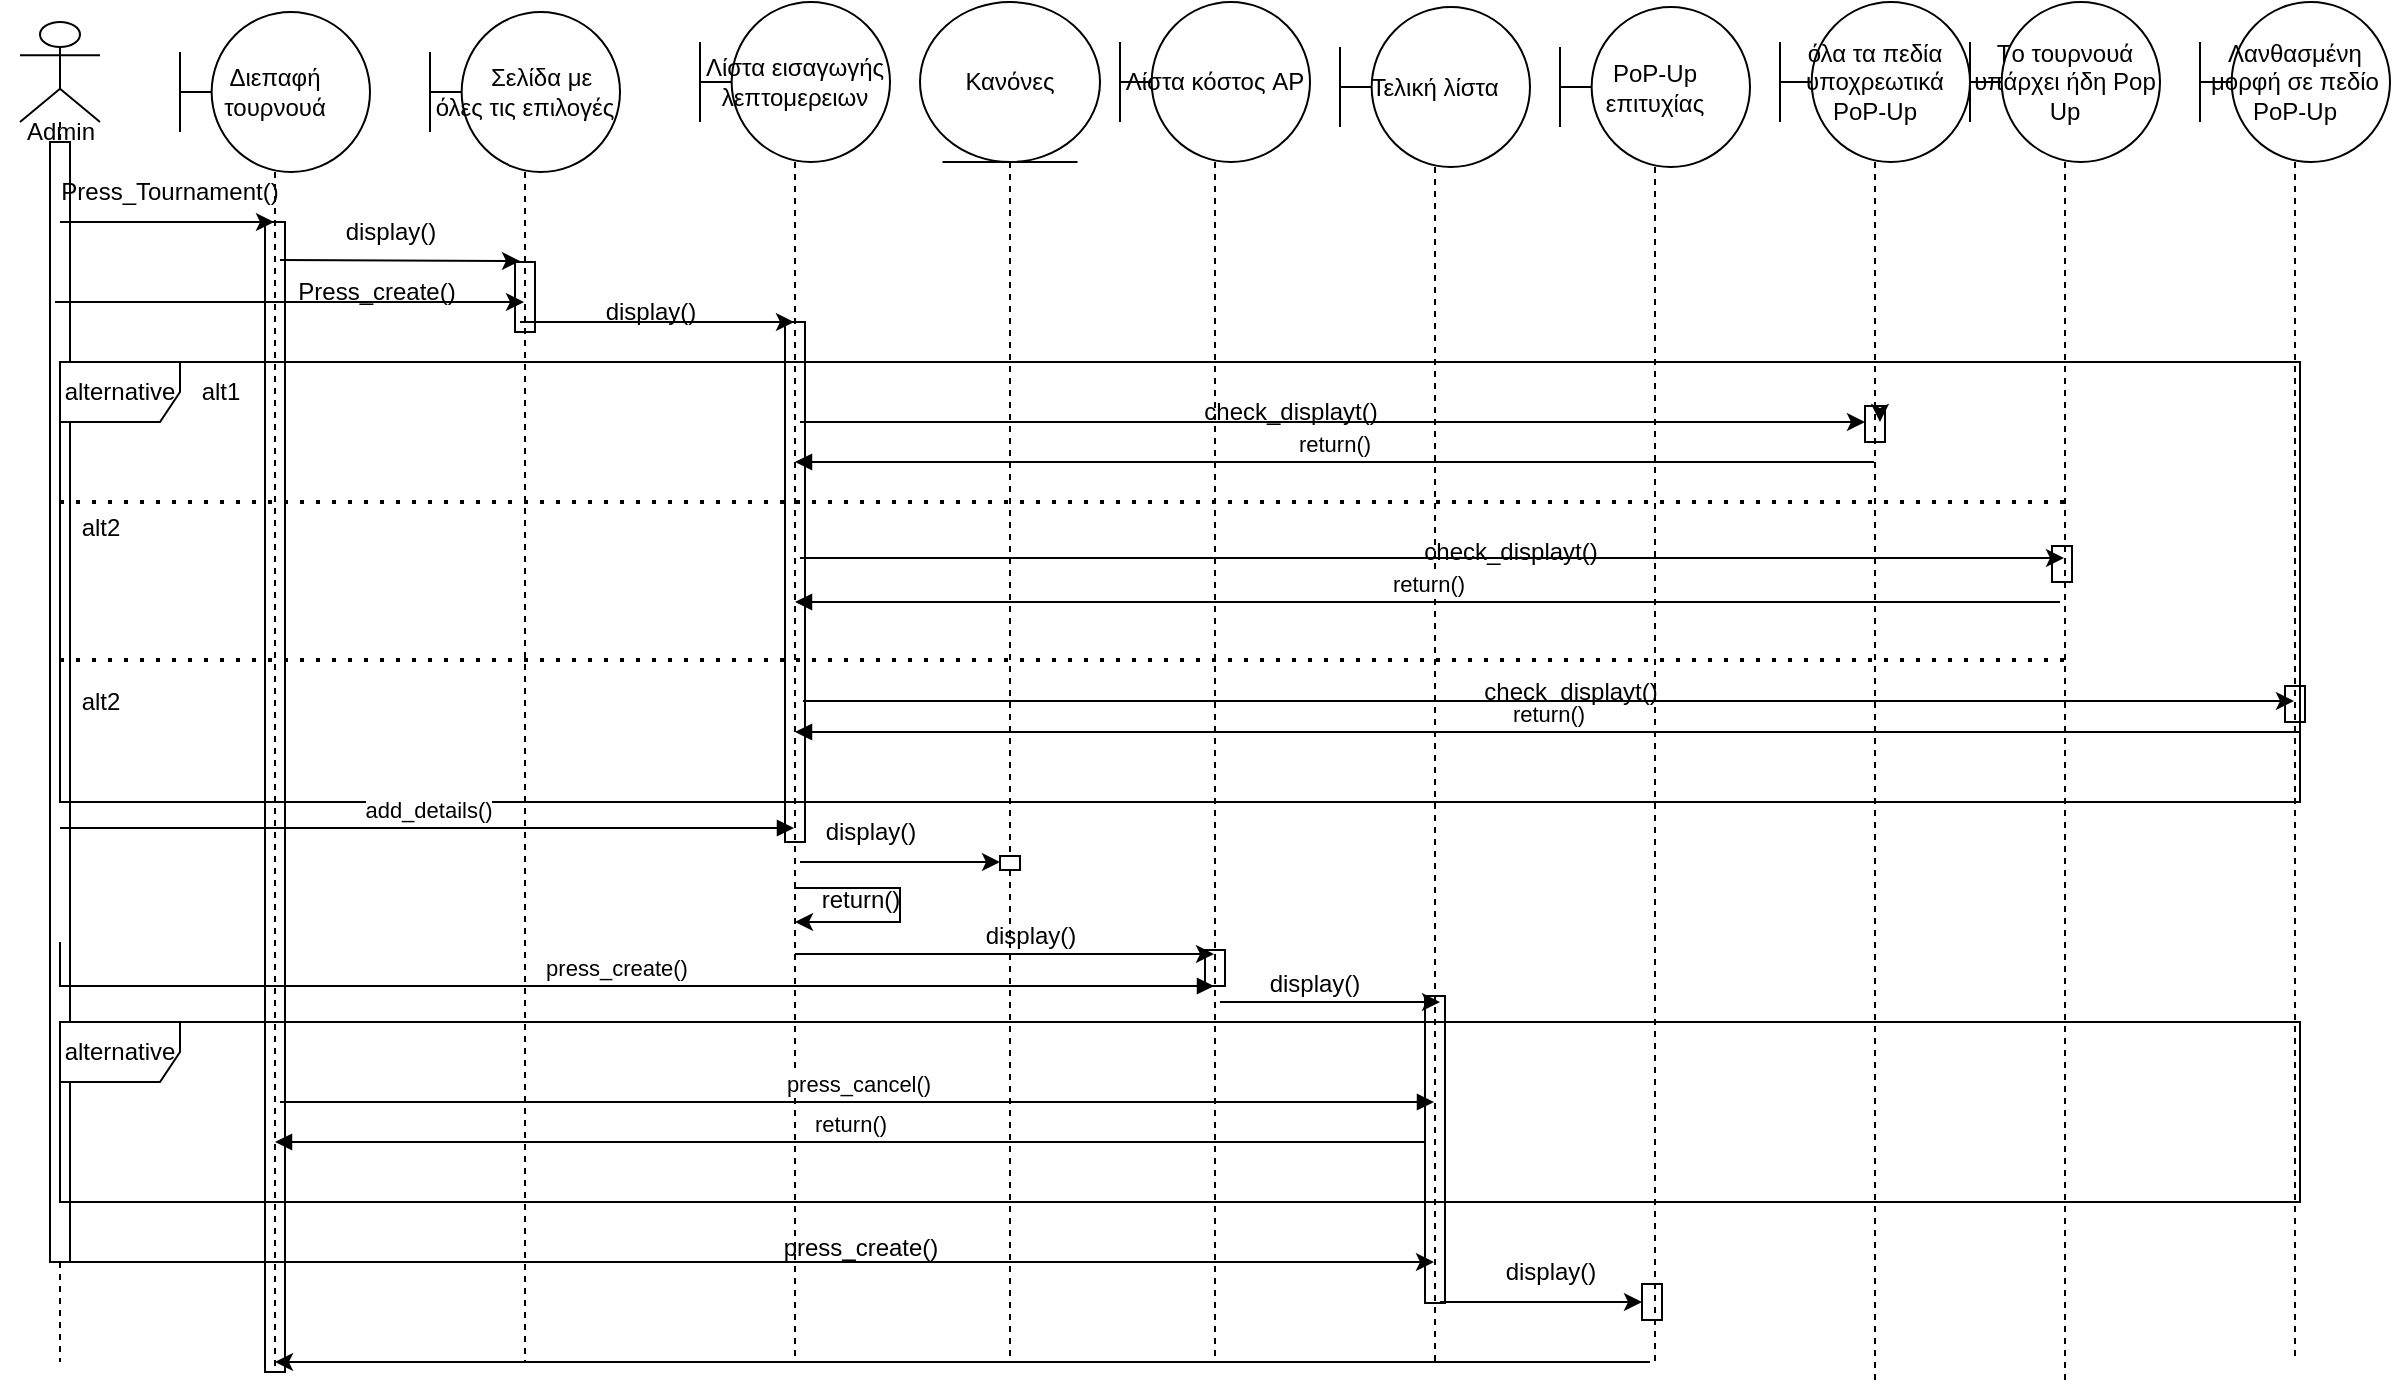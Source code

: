 <mxfile version="21.2.9" type="device">
  <diagram name="Page-1" id="2YBvvXClWsGukQMizWep">
    <mxGraphModel dx="2255" dy="739" grid="0" gridSize="10" guides="1" tooltips="1" connect="1" arrows="1" fold="1" page="1" pageScale="1" pageWidth="850" pageHeight="1100" math="0" shadow="0">
      <root>
        <mxCell id="0" />
        <mxCell id="1" parent="0" />
        <mxCell id="u2e4Fh3PCJbd1myzlny6-13" value="&amp;nbsp;&amp;nbsp;&amp;nbsp;&amp;nbsp; Σελίδα με όλες τις επιλογές" style="shape=umlLifeline;perimeter=lifelinePerimeter;whiteSpace=wrap;html=1;container=1;dropTarget=0;collapsible=0;recursiveResize=0;outlineConnect=0;portConstraint=eastwest;newEdgeStyle={&quot;edgeStyle&quot;:&quot;elbowEdgeStyle&quot;,&quot;elbow&quot;:&quot;vertical&quot;,&quot;curved&quot;:0,&quot;rounded&quot;:0};participant=umlBoundary;size=80;" parent="1" vertex="1">
          <mxGeometry x="-325" y="225" width="95" height="675" as="geometry" />
        </mxCell>
        <mxCell id="0ohFFgSHv34_NlzhD2Fq-66" value="" style="html=1;points=[];perimeter=orthogonalPerimeter;outlineConnect=0;targetShapes=umlLifeline;portConstraint=eastwest;newEdgeStyle={&quot;edgeStyle&quot;:&quot;elbowEdgeStyle&quot;,&quot;elbow&quot;:&quot;vertical&quot;,&quot;curved&quot;:0,&quot;rounded&quot;:0};fillColor=none;" vertex="1" parent="u2e4Fh3PCJbd1myzlny6-13">
          <mxGeometry x="42.5" y="125" width="10" height="35" as="geometry" />
        </mxCell>
        <mxCell id="u2e4Fh3PCJbd1myzlny6-16" value="Λίστα εισαγωγής λεπτομερειων" style="shape=umlLifeline;perimeter=lifelinePerimeter;whiteSpace=wrap;html=1;container=1;dropTarget=0;collapsible=0;recursiveResize=0;outlineConnect=0;portConstraint=eastwest;newEdgeStyle={&quot;edgeStyle&quot;:&quot;elbowEdgeStyle&quot;,&quot;elbow&quot;:&quot;vertical&quot;,&quot;curved&quot;:0,&quot;rounded&quot;:0};participant=umlBoundary;size=80;" parent="1" vertex="1">
          <mxGeometry x="-190" y="220" width="95" height="680" as="geometry" />
        </mxCell>
        <mxCell id="u2e4Fh3PCJbd1myzlny6-18" value="Λίστα κόστος AP" style="shape=umlLifeline;perimeter=lifelinePerimeter;whiteSpace=wrap;html=1;container=1;dropTarget=0;collapsible=0;recursiveResize=0;outlineConnect=0;portConstraint=eastwest;newEdgeStyle={&quot;edgeStyle&quot;:&quot;elbowEdgeStyle&quot;,&quot;elbow&quot;:&quot;vertical&quot;,&quot;curved&quot;:0,&quot;rounded&quot;:0};participant=umlBoundary;size=80;" parent="1" vertex="1">
          <mxGeometry x="20" y="220" width="95" height="680" as="geometry" />
        </mxCell>
        <mxCell id="0ohFFgSHv34_NlzhD2Fq-69" value="" style="html=1;points=[];perimeter=orthogonalPerimeter;outlineConnect=0;targetShapes=umlLifeline;portConstraint=eastwest;newEdgeStyle={&quot;edgeStyle&quot;:&quot;elbowEdgeStyle&quot;,&quot;elbow&quot;:&quot;vertical&quot;,&quot;curved&quot;:0,&quot;rounded&quot;:0};fillColor=none;" vertex="1" parent="u2e4Fh3PCJbd1myzlny6-18">
          <mxGeometry x="42.5" y="474" width="10" height="18" as="geometry" />
        </mxCell>
        <mxCell id="u2e4Fh3PCJbd1myzlny6-19" value="Τελική λίστα" style="shape=umlLifeline;perimeter=lifelinePerimeter;whiteSpace=wrap;html=1;container=1;dropTarget=0;collapsible=0;recursiveResize=0;outlineConnect=0;portConstraint=eastwest;newEdgeStyle={&quot;edgeStyle&quot;:&quot;elbowEdgeStyle&quot;,&quot;elbow&quot;:&quot;vertical&quot;,&quot;curved&quot;:0,&quot;rounded&quot;:0};participant=umlBoundary;size=80;" parent="1" vertex="1">
          <mxGeometry x="130" y="222.5" width="95" height="677.5" as="geometry" />
        </mxCell>
        <mxCell id="0ohFFgSHv34_NlzhD2Fq-80" value="" style="html=1;points=[];perimeter=orthogonalPerimeter;outlineConnect=0;targetShapes=umlLifeline;portConstraint=eastwest;newEdgeStyle={&quot;edgeStyle&quot;:&quot;elbowEdgeStyle&quot;,&quot;elbow&quot;:&quot;vertical&quot;,&quot;curved&quot;:0,&quot;rounded&quot;:0};fillColor=none;" vertex="1" parent="u2e4Fh3PCJbd1myzlny6-19">
          <mxGeometry x="42.5" y="494.5" width="10" height="153.5" as="geometry" />
        </mxCell>
        <mxCell id="u2e4Fh3PCJbd1myzlny6-20" value="PoP-Up επιτυχίας" style="shape=umlLifeline;perimeter=lifelinePerimeter;whiteSpace=wrap;html=1;container=1;dropTarget=0;collapsible=0;recursiveResize=0;outlineConnect=0;portConstraint=eastwest;newEdgeStyle={&quot;edgeStyle&quot;:&quot;elbowEdgeStyle&quot;,&quot;elbow&quot;:&quot;vertical&quot;,&quot;curved&quot;:0,&quot;rounded&quot;:0};participant=umlBoundary;size=80;" parent="1" vertex="1">
          <mxGeometry x="240" y="222.5" width="95" height="677.5" as="geometry" />
        </mxCell>
        <mxCell id="u2e4Fh3PCJbd1myzlny6-21" value="Κανόνες" style="shape=umlLifeline;perimeter=lifelinePerimeter;whiteSpace=wrap;html=1;container=1;dropTarget=0;collapsible=0;recursiveResize=0;outlineConnect=0;portConstraint=eastwest;newEdgeStyle={&quot;edgeStyle&quot;:&quot;elbowEdgeStyle&quot;,&quot;elbow&quot;:&quot;vertical&quot;,&quot;curved&quot;:0,&quot;rounded&quot;:0};participant=umlEntity;size=80;" parent="1" vertex="1">
          <mxGeometry x="-80" y="220" width="90" height="680" as="geometry" />
        </mxCell>
        <mxCell id="0ohFFgSHv34_NlzhD2Fq-77" value="" style="html=1;points=[];perimeter=orthogonalPerimeter;outlineConnect=0;targetShapes=umlLifeline;portConstraint=eastwest;newEdgeStyle={&quot;edgeStyle&quot;:&quot;elbowEdgeStyle&quot;,&quot;elbow&quot;:&quot;vertical&quot;,&quot;curved&quot;:0,&quot;rounded&quot;:0};" vertex="1" parent="u2e4Fh3PCJbd1myzlny6-21">
          <mxGeometry x="40" y="427" width="10" height="7" as="geometry" />
        </mxCell>
        <mxCell id="u2e4Fh3PCJbd1myzlny6-22" value="&lt;div&gt;όλα τα πεδία υποχρεωτικά&lt;/div&gt;&lt;div&gt;PoP-Up&lt;/div&gt;" style="shape=umlLifeline;perimeter=lifelinePerimeter;whiteSpace=wrap;html=1;container=1;dropTarget=0;collapsible=0;recursiveResize=0;outlineConnect=0;portConstraint=eastwest;newEdgeStyle={&quot;edgeStyle&quot;:&quot;elbowEdgeStyle&quot;,&quot;elbow&quot;:&quot;vertical&quot;,&quot;curved&quot;:0,&quot;rounded&quot;:0};participant=umlBoundary;size=80;" parent="1" vertex="1">
          <mxGeometry x="350" y="220" width="95" height="690" as="geometry" />
        </mxCell>
        <mxCell id="u2e4Fh3PCJbd1myzlny6-23" value="Λανθασμένη μορφή σε πεδίο PoP-Up" style="shape=umlLifeline;perimeter=lifelinePerimeter;whiteSpace=wrap;html=1;container=1;dropTarget=0;collapsible=0;recursiveResize=0;outlineConnect=0;portConstraint=eastwest;newEdgeStyle={&quot;edgeStyle&quot;:&quot;elbowEdgeStyle&quot;,&quot;elbow&quot;:&quot;vertical&quot;,&quot;curved&quot;:0,&quot;rounded&quot;:0};participant=umlBoundary;size=80;" parent="1" vertex="1">
          <mxGeometry x="560" y="220" width="95" height="680" as="geometry" />
        </mxCell>
        <mxCell id="0ohFFgSHv34_NlzhD2Fq-86" value="" style="html=1;points=[];perimeter=orthogonalPerimeter;outlineConnect=0;targetShapes=umlLifeline;portConstraint=eastwest;newEdgeStyle={&quot;edgeStyle&quot;:&quot;elbowEdgeStyle&quot;,&quot;elbow&quot;:&quot;vertical&quot;,&quot;curved&quot;:0,&quot;rounded&quot;:0};fillColor=none;" vertex="1" parent="u2e4Fh3PCJbd1myzlny6-23">
          <mxGeometry x="42.5" y="342" width="10" height="18" as="geometry" />
        </mxCell>
        <mxCell id="u2e4Fh3PCJbd1myzlny6-25" value="" style="shape=umlLifeline;perimeter=lifelinePerimeter;whiteSpace=wrap;html=1;container=1;dropTarget=0;collapsible=0;recursiveResize=0;outlineConnect=0;portConstraint=eastwest;newEdgeStyle={&quot;edgeStyle&quot;:&quot;elbowEdgeStyle&quot;,&quot;elbow&quot;:&quot;vertical&quot;,&quot;curved&quot;:0,&quot;rounded&quot;:0};participant=umlActor;size=50;" parent="1" vertex="1">
          <mxGeometry x="-530" y="230" width="40" height="670" as="geometry" />
        </mxCell>
        <mxCell id="0ohFFgSHv34_NlzhD2Fq-62" value="" style="html=1;points=[];perimeter=orthogonalPerimeter;outlineConnect=0;targetShapes=umlLifeline;portConstraint=eastwest;newEdgeStyle={&quot;edgeStyle&quot;:&quot;elbowEdgeStyle&quot;,&quot;elbow&quot;:&quot;vertical&quot;,&quot;curved&quot;:0,&quot;rounded&quot;:0};" vertex="1" parent="u2e4Fh3PCJbd1myzlny6-25">
          <mxGeometry x="15" y="60" width="10" height="560" as="geometry" />
        </mxCell>
        <mxCell id="u2e4Fh3PCJbd1myzlny6-26" value="Admin" style="text;html=1;align=center;verticalAlign=middle;resizable=0;points=[];autosize=1;strokeColor=none;fillColor=none;" parent="1" vertex="1">
          <mxGeometry x="-540" y="270" width="60" height="30" as="geometry" />
        </mxCell>
        <mxCell id="u2e4Fh3PCJbd1myzlny6-27" value="" style="endArrow=classic;html=1;rounded=0;" parent="1" target="0ohFFgSHv34_NlzhD2Fq-2" edge="1">
          <mxGeometry width="50" height="50" relative="1" as="geometry">
            <mxPoint x="-510" y="330" as="sourcePoint" />
            <mxPoint x="-370" y="330" as="targetPoint" />
          </mxGeometry>
        </mxCell>
        <mxCell id="u2e4Fh3PCJbd1myzlny6-32" value="Press_Tournament()" style="text;html=1;strokeColor=none;fillColor=none;align=center;verticalAlign=middle;whiteSpace=wrap;rounded=0;" parent="1" vertex="1">
          <mxGeometry x="-485" y="300" width="60" height="30" as="geometry" />
        </mxCell>
        <mxCell id="u2e4Fh3PCJbd1myzlny6-33" value="" style="endArrow=classic;html=1;rounded=0;" parent="1" edge="1">
          <mxGeometry width="50" height="50" relative="1" as="geometry">
            <mxPoint x="-400" y="349" as="sourcePoint" />
            <mxPoint x="-280" y="349.5" as="targetPoint" />
          </mxGeometry>
        </mxCell>
        <mxCell id="u2e4Fh3PCJbd1myzlny6-34" value="display()" style="text;html=1;align=center;verticalAlign=middle;resizable=0;points=[];autosize=1;strokeColor=none;fillColor=none;" parent="1" vertex="1">
          <mxGeometry x="-380" y="320" width="70" height="30" as="geometry" />
        </mxCell>
        <mxCell id="0ohFFgSHv34_NlzhD2Fq-1" value="" style="endArrow=classic;html=1;rounded=0;" edge="1" parent="1" target="u2e4Fh3PCJbd1myzlny6-16">
          <mxGeometry width="50" height="50" relative="1" as="geometry">
            <mxPoint x="-280" y="380" as="sourcePoint" />
            <mxPoint x="-160" y="380.5" as="targetPoint" />
          </mxGeometry>
        </mxCell>
        <mxCell id="0ohFFgSHv34_NlzhD2Fq-2" value="Διεπαφή τουρνουά" style="shape=umlLifeline;perimeter=lifelinePerimeter;whiteSpace=wrap;html=1;container=1;dropTarget=0;collapsible=0;recursiveResize=0;outlineConnect=0;portConstraint=eastwest;newEdgeStyle={&quot;edgeStyle&quot;:&quot;elbowEdgeStyle&quot;,&quot;elbow&quot;:&quot;vertical&quot;,&quot;curved&quot;:0,&quot;rounded&quot;:0};participant=umlBoundary;size=80;" vertex="1" parent="1">
          <mxGeometry x="-450" y="225" width="95" height="680" as="geometry" />
        </mxCell>
        <mxCell id="0ohFFgSHv34_NlzhD2Fq-64" value="" style="html=1;points=[];perimeter=orthogonalPerimeter;outlineConnect=0;targetShapes=umlLifeline;portConstraint=eastwest;newEdgeStyle={&quot;edgeStyle&quot;:&quot;elbowEdgeStyle&quot;,&quot;elbow&quot;:&quot;vertical&quot;,&quot;curved&quot;:0,&quot;rounded&quot;:0};fillColor=none;strokeColor=default;" vertex="1" parent="0ohFFgSHv34_NlzhD2Fq-2">
          <mxGeometry x="42.5" y="105" width="10" height="575" as="geometry" />
        </mxCell>
        <mxCell id="0ohFFgSHv34_NlzhD2Fq-3" value="display()" style="text;html=1;align=center;verticalAlign=middle;resizable=0;points=[];autosize=1;strokeColor=none;fillColor=none;" vertex="1" parent="1">
          <mxGeometry x="-250" y="360" width="70" height="30" as="geometry" />
        </mxCell>
        <mxCell id="0ohFFgSHv34_NlzhD2Fq-17" value="alternative" style="shape=umlFrame;whiteSpace=wrap;html=1;pointerEvents=0;" vertex="1" parent="1">
          <mxGeometry x="-510" y="400" width="1120" height="220" as="geometry" />
        </mxCell>
        <mxCell id="0ohFFgSHv34_NlzhD2Fq-19" value="" style="endArrow=classic;html=1;rounded=0;" edge="1" parent="1" source="0ohFFgSHv34_NlzhD2Fq-83">
          <mxGeometry width="50" height="50" relative="1" as="geometry">
            <mxPoint x="-140" y="430" as="sourcePoint" />
            <mxPoint x="400" y="430" as="targetPoint" />
            <Array as="points" />
          </mxGeometry>
        </mxCell>
        <mxCell id="0ohFFgSHv34_NlzhD2Fq-20" value="check_displayt()" style="text;html=1;align=center;verticalAlign=middle;resizable=0;points=[];autosize=1;strokeColor=none;fillColor=none;" vertex="1" parent="1">
          <mxGeometry x="50" y="410" width="110" height="30" as="geometry" />
        </mxCell>
        <mxCell id="0ohFFgSHv34_NlzhD2Fq-24" value="return()" style="html=1;verticalAlign=bottom;endArrow=block;edgeStyle=elbowEdgeStyle;elbow=vertical;curved=0;rounded=0;" edge="1" parent="1" source="u2e4Fh3PCJbd1myzlny6-22" target="u2e4Fh3PCJbd1myzlny6-16">
          <mxGeometry width="80" relative="1" as="geometry">
            <mxPoint x="530" y="460" as="sourcePoint" />
            <mxPoint x="460" y="460" as="targetPoint" />
            <Array as="points">
              <mxPoint x="160" y="450" />
            </Array>
          </mxGeometry>
        </mxCell>
        <mxCell id="0ohFFgSHv34_NlzhD2Fq-26" value="add_details()" style="html=1;verticalAlign=bottom;endArrow=block;edgeStyle=elbowEdgeStyle;elbow=vertical;curved=0;rounded=0;" edge="1" parent="1" source="u2e4Fh3PCJbd1myzlny6-25" target="u2e4Fh3PCJbd1myzlny6-16">
          <mxGeometry width="80" relative="1" as="geometry">
            <mxPoint x="-700" y="540" as="sourcePoint" />
            <mxPoint x="-620" y="540" as="targetPoint" />
            <Array as="points">
              <mxPoint x="-247" y="633" />
              <mxPoint x="-305" y="685" />
              <mxPoint x="-220" y="640" />
              <mxPoint x="-300" y="680" />
            </Array>
          </mxGeometry>
        </mxCell>
        <mxCell id="0ohFFgSHv34_NlzhD2Fq-28" value="alt1" style="text;html=1;align=center;verticalAlign=middle;resizable=0;points=[];autosize=1;strokeColor=none;fillColor=none;" vertex="1" parent="1">
          <mxGeometry x="-450" y="400" width="40" height="30" as="geometry" />
        </mxCell>
        <mxCell id="0ohFFgSHv34_NlzhD2Fq-29" value="alt2" style="text;html=1;align=center;verticalAlign=middle;resizable=0;points=[];autosize=1;strokeColor=none;fillColor=none;" vertex="1" parent="1">
          <mxGeometry x="-510" y="468" width="40" height="30" as="geometry" />
        </mxCell>
        <mxCell id="0ohFFgSHv34_NlzhD2Fq-30" value="" style="endArrow=classic;html=1;rounded=0;" edge="1" parent="1" target="0ohFFgSHv34_NlzhD2Fq-31">
          <mxGeometry width="50" height="50" relative="1" as="geometry">
            <mxPoint x="-140" y="498" as="sourcePoint" />
            <mxPoint x="400" y="498" as="targetPoint" />
            <Array as="points">
              <mxPoint x="50" y="498" />
              <mxPoint x="60" y="498" />
            </Array>
          </mxGeometry>
        </mxCell>
        <mxCell id="0ohFFgSHv34_NlzhD2Fq-31" value="&lt;div&gt;Tο τουρνουά υπάρχει ήδη Pop Up&lt;/div&gt;" style="shape=umlLifeline;perimeter=lifelinePerimeter;whiteSpace=wrap;html=1;container=1;dropTarget=0;collapsible=0;recursiveResize=0;outlineConnect=0;portConstraint=eastwest;newEdgeStyle={&quot;edgeStyle&quot;:&quot;elbowEdgeStyle&quot;,&quot;elbow&quot;:&quot;vertical&quot;,&quot;curved&quot;:0,&quot;rounded&quot;:0};participant=umlBoundary;size=80;" vertex="1" parent="1">
          <mxGeometry x="445" y="220" width="95" height="690" as="geometry" />
        </mxCell>
        <mxCell id="0ohFFgSHv34_NlzhD2Fq-85" value="" style="html=1;points=[];perimeter=orthogonalPerimeter;outlineConnect=0;targetShapes=umlLifeline;portConstraint=eastwest;newEdgeStyle={&quot;edgeStyle&quot;:&quot;elbowEdgeStyle&quot;,&quot;elbow&quot;:&quot;vertical&quot;,&quot;curved&quot;:0,&quot;rounded&quot;:0};fillColor=none;" vertex="1" parent="0ohFFgSHv34_NlzhD2Fq-31">
          <mxGeometry x="41" y="272" width="10" height="18" as="geometry" />
        </mxCell>
        <mxCell id="0ohFFgSHv34_NlzhD2Fq-32" value="check_displayt()" style="text;html=1;align=center;verticalAlign=middle;resizable=0;points=[];autosize=1;strokeColor=none;fillColor=none;" vertex="1" parent="1">
          <mxGeometry x="160" y="480" width="110" height="30" as="geometry" />
        </mxCell>
        <mxCell id="0ohFFgSHv34_NlzhD2Fq-33" value="return()" style="html=1;verticalAlign=bottom;endArrow=block;edgeStyle=elbowEdgeStyle;elbow=vertical;curved=0;rounded=0;" edge="1" parent="1" target="u2e4Fh3PCJbd1myzlny6-16">
          <mxGeometry width="80" relative="1" as="geometry">
            <mxPoint x="490" y="520" as="sourcePoint" />
            <mxPoint x="-50" y="520" as="targetPoint" />
            <Array as="points">
              <mxPoint x="253" y="520" />
            </Array>
          </mxGeometry>
        </mxCell>
        <mxCell id="0ohFFgSHv34_NlzhD2Fq-34" value="" style="endArrow=none;dashed=1;html=1;dashPattern=1 3;strokeWidth=2;rounded=0;" edge="1" parent="1" target="0ohFFgSHv34_NlzhD2Fq-31">
          <mxGeometry width="50" height="50" relative="1" as="geometry">
            <mxPoint x="-510" y="470" as="sourcePoint" />
            <mxPoint x="80" y="540" as="targetPoint" />
            <Array as="points">
              <mxPoint x="-10" y="470" />
            </Array>
          </mxGeometry>
        </mxCell>
        <mxCell id="0ohFFgSHv34_NlzhD2Fq-35" value="" style="endArrow=none;dashed=1;html=1;dashPattern=1 3;strokeWidth=2;rounded=0;" edge="1" parent="1">
          <mxGeometry width="50" height="50" relative="1" as="geometry">
            <mxPoint x="-510" y="549" as="sourcePoint" />
            <mxPoint x="492" y="549" as="targetPoint" />
            <Array as="points">
              <mxPoint x="-10" y="549" />
            </Array>
          </mxGeometry>
        </mxCell>
        <mxCell id="0ohFFgSHv34_NlzhD2Fq-36" value="alt2" style="text;html=1;align=center;verticalAlign=middle;resizable=0;points=[];autosize=1;strokeColor=none;fillColor=none;" vertex="1" parent="1">
          <mxGeometry x="-510" y="555" width="40" height="30" as="geometry" />
        </mxCell>
        <mxCell id="0ohFFgSHv34_NlzhD2Fq-37" value="" style="endArrow=classic;html=1;rounded=0;" edge="1" parent="1" target="u2e4Fh3PCJbd1myzlny6-23">
          <mxGeometry width="50" height="50" relative="1" as="geometry">
            <mxPoint x="-138.5" y="569.5" as="sourcePoint" />
            <mxPoint x="493.5" y="569.5" as="targetPoint" />
            <Array as="points">
              <mxPoint x="51.5" y="569.5" />
              <mxPoint x="61.5" y="569.5" />
            </Array>
          </mxGeometry>
        </mxCell>
        <mxCell id="0ohFFgSHv34_NlzhD2Fq-38" value="check_displayt()" style="text;html=1;align=center;verticalAlign=middle;resizable=0;points=[];autosize=1;strokeColor=none;fillColor=none;" vertex="1" parent="1">
          <mxGeometry x="190" y="550" width="110" height="30" as="geometry" />
        </mxCell>
        <mxCell id="0ohFFgSHv34_NlzhD2Fq-39" value="return()" style="html=1;verticalAlign=bottom;endArrow=block;edgeStyle=elbowEdgeStyle;elbow=vertical;curved=0;rounded=0;" edge="1" parent="1" target="u2e4Fh3PCJbd1myzlny6-16">
          <mxGeometry width="80" relative="1" as="geometry">
            <mxPoint x="610" y="585" as="sourcePoint" />
            <mxPoint x="-23" y="585" as="targetPoint" />
            <Array as="points">
              <mxPoint x="373" y="585" />
            </Array>
          </mxGeometry>
        </mxCell>
        <mxCell id="0ohFFgSHv34_NlzhD2Fq-40" value="" style="endArrow=classic;html=1;rounded=0;" edge="1" parent="1" source="u2e4Fh3PCJbd1myzlny6-16" target="u2e4Fh3PCJbd1myzlny6-18">
          <mxGeometry width="50" height="50" relative="1" as="geometry">
            <mxPoint x="-140" y="660" as="sourcePoint" />
            <mxPoint x="-30" y="660" as="targetPoint" />
            <Array as="points">
              <mxPoint x="-72" y="696" />
              <mxPoint x="27" y="696" />
            </Array>
          </mxGeometry>
        </mxCell>
        <mxCell id="0ohFFgSHv34_NlzhD2Fq-41" value="display()" style="text;html=1;align=center;verticalAlign=middle;resizable=0;points=[];autosize=1;strokeColor=none;fillColor=none;" vertex="1" parent="1">
          <mxGeometry x="-60" y="672" width="70" height="30" as="geometry" />
        </mxCell>
        <mxCell id="0ohFFgSHv34_NlzhD2Fq-42" value="press_create()" style="html=1;verticalAlign=bottom;endArrow=block;edgeStyle=elbowEdgeStyle;elbow=vertical;curved=0;rounded=0;" edge="1" parent="1" target="u2e4Fh3PCJbd1myzlny6-18">
          <mxGeometry width="80" relative="1" as="geometry">
            <mxPoint x="-510" y="690" as="sourcePoint" />
            <mxPoint x="-143" y="690" as="targetPoint" />
            <Array as="points">
              <mxPoint x="-10" y="712" />
              <mxPoint x="-120" y="703" />
              <mxPoint x="-220" y="690" />
              <mxPoint x="-300" y="730" />
            </Array>
          </mxGeometry>
        </mxCell>
        <mxCell id="0ohFFgSHv34_NlzhD2Fq-43" value="" style="endArrow=classic;html=1;rounded=0;" edge="1" parent="1">
          <mxGeometry width="50" height="50" relative="1" as="geometry">
            <mxPoint x="70" y="720" as="sourcePoint" />
            <mxPoint x="180" y="720" as="targetPoint" />
          </mxGeometry>
        </mxCell>
        <mxCell id="0ohFFgSHv34_NlzhD2Fq-44" value="display()" style="text;html=1;align=center;verticalAlign=middle;resizable=0;points=[];autosize=1;strokeColor=none;fillColor=none;" vertex="1" parent="1">
          <mxGeometry x="82" y="696" width="70" height="30" as="geometry" />
        </mxCell>
        <mxCell id="0ohFFgSHv34_NlzhD2Fq-45" value="alternative" style="shape=umlFrame;whiteSpace=wrap;html=1;pointerEvents=0;" vertex="1" parent="1">
          <mxGeometry x="-510" y="730" width="1120" height="90" as="geometry" />
        </mxCell>
        <mxCell id="0ohFFgSHv34_NlzhD2Fq-51" value="press_cancel()" style="html=1;verticalAlign=bottom;endArrow=block;edgeStyle=elbowEdgeStyle;elbow=vertical;curved=0;rounded=0;" edge="1" parent="1">
          <mxGeometry width="80" relative="1" as="geometry">
            <mxPoint x="-400" y="770" as="sourcePoint" />
            <mxPoint x="177" y="770" as="targetPoint" />
            <Array as="points">
              <mxPoint x="-110" y="770" />
              <mxPoint x="-190" y="810" />
            </Array>
          </mxGeometry>
        </mxCell>
        <mxCell id="0ohFFgSHv34_NlzhD2Fq-54" value="return()" style="html=1;verticalAlign=bottom;endArrow=block;edgeStyle=elbowEdgeStyle;elbow=vertical;curved=0;rounded=0;" edge="1" parent="1" target="0ohFFgSHv34_NlzhD2Fq-2">
          <mxGeometry width="80" relative="1" as="geometry">
            <mxPoint x="173" y="790" as="sourcePoint" />
            <mxPoint x="-580" y="790" as="targetPoint" />
            <Array as="points">
              <mxPoint x="-64" y="790" />
            </Array>
          </mxGeometry>
        </mxCell>
        <mxCell id="0ohFFgSHv34_NlzhD2Fq-55" value="" style="endArrow=classic;html=1;rounded=0;" edge="1" parent="1" target="u2e4Fh3PCJbd1myzlny6-19">
          <mxGeometry width="50" height="50" relative="1" as="geometry">
            <mxPoint x="-510" y="850" as="sourcePoint" />
            <mxPoint x="-303" y="850" as="targetPoint" />
          </mxGeometry>
        </mxCell>
        <mxCell id="0ohFFgSHv34_NlzhD2Fq-56" value="press_create()" style="text;html=1;align=center;verticalAlign=middle;resizable=0;points=[];autosize=1;strokeColor=none;fillColor=none;" vertex="1" parent="1">
          <mxGeometry x="-160" y="828" width="100" height="30" as="geometry" />
        </mxCell>
        <mxCell id="0ohFFgSHv34_NlzhD2Fq-58" value="display()" style="text;html=1;align=center;verticalAlign=middle;resizable=0;points=[];autosize=1;strokeColor=none;fillColor=none;" vertex="1" parent="1">
          <mxGeometry x="200" y="840" width="70" height="30" as="geometry" />
        </mxCell>
        <mxCell id="0ohFFgSHv34_NlzhD2Fq-61" value="" style="endArrow=classic;html=1;rounded=0;" edge="1" parent="1" target="0ohFFgSHv34_NlzhD2Fq-2">
          <mxGeometry width="50" height="50" relative="1" as="geometry">
            <mxPoint x="285" y="900" as="sourcePoint" />
            <mxPoint x="90" y="900" as="targetPoint" />
          </mxGeometry>
        </mxCell>
        <mxCell id="0ohFFgSHv34_NlzhD2Fq-65" value="" style="endArrow=classic;html=1;rounded=0;" edge="1" parent="1" target="u2e4Fh3PCJbd1myzlny6-13">
          <mxGeometry width="50" height="50" relative="1" as="geometry">
            <mxPoint x="-512.5" y="370" as="sourcePoint" />
            <mxPoint x="-278" y="370" as="targetPoint" />
            <Array as="points">
              <mxPoint x="-322.5" y="370" />
              <mxPoint x="-312.5" y="370" />
            </Array>
          </mxGeometry>
        </mxCell>
        <mxCell id="u2e4Fh3PCJbd1myzlny6-36" value="Press_create()" style="text;html=1;align=center;verticalAlign=middle;resizable=0;points=[];autosize=1;strokeColor=none;fillColor=none;" parent="1" vertex="1">
          <mxGeometry x="-407.5" y="350" width="110" height="30" as="geometry" />
        </mxCell>
        <mxCell id="0ohFFgSHv34_NlzhD2Fq-68" value="" style="html=1;points=[];perimeter=orthogonalPerimeter;outlineConnect=0;targetShapes=umlLifeline;portConstraint=eastwest;newEdgeStyle={&quot;edgeStyle&quot;:&quot;elbowEdgeStyle&quot;,&quot;elbow&quot;:&quot;vertical&quot;,&quot;curved&quot;:0,&quot;rounded&quot;:0};fillColor=none;" vertex="1" parent="1">
          <mxGeometry x="-147.5" y="380" width="10" height="260" as="geometry" />
        </mxCell>
        <mxCell id="0ohFFgSHv34_NlzhD2Fq-73" value="" style="endArrow=classic;html=1;rounded=0;" edge="1" parent="1" source="0ohFFgSHv34_NlzhD2Fq-77">
          <mxGeometry width="50" height="50" relative="1" as="geometry">
            <mxPoint x="-140" y="650" as="sourcePoint" />
            <mxPoint x="-30" y="650" as="targetPoint" />
          </mxGeometry>
        </mxCell>
        <mxCell id="0ohFFgSHv34_NlzhD2Fq-74" value="display()" style="text;html=1;align=center;verticalAlign=middle;resizable=0;points=[];autosize=1;strokeColor=none;fillColor=none;" vertex="1" parent="1">
          <mxGeometry x="-140" y="620" width="70" height="30" as="geometry" />
        </mxCell>
        <mxCell id="0ohFFgSHv34_NlzhD2Fq-75" value="" style="endArrow=classic;html=1;rounded=0;" edge="1" parent="1" target="u2e4Fh3PCJbd1myzlny6-16">
          <mxGeometry width="50" height="50" relative="1" as="geometry">
            <mxPoint x="-143" y="663" as="sourcePoint" />
            <mxPoint x="-33" y="663" as="targetPoint" />
            <Array as="points">
              <mxPoint x="-90" y="663" />
              <mxPoint x="-90" y="680" />
              <mxPoint x="-117" y="680" />
            </Array>
          </mxGeometry>
        </mxCell>
        <mxCell id="0ohFFgSHv34_NlzhD2Fq-76" value="return()" style="text;html=1;align=center;verticalAlign=middle;resizable=0;points=[];autosize=1;strokeColor=none;fillColor=none;" vertex="1" parent="1">
          <mxGeometry x="-139" y="656" width="58" height="26" as="geometry" />
        </mxCell>
        <mxCell id="0ohFFgSHv34_NlzhD2Fq-78" value="" style="endArrow=classic;html=1;rounded=0;" edge="1" parent="1" target="0ohFFgSHv34_NlzhD2Fq-77">
          <mxGeometry width="50" height="50" relative="1" as="geometry">
            <mxPoint x="-140" y="650" as="sourcePoint" />
            <mxPoint x="-30" y="650" as="targetPoint" />
          </mxGeometry>
        </mxCell>
        <mxCell id="0ohFFgSHv34_NlzhD2Fq-82" value="" style="endArrow=classic;html=1;rounded=0;" edge="1" parent="1" source="0ohFFgSHv34_NlzhD2Fq-87">
          <mxGeometry width="50" height="50" relative="1" as="geometry">
            <mxPoint x="180" y="870" as="sourcePoint" />
            <mxPoint x="285" y="870" as="targetPoint" />
          </mxGeometry>
        </mxCell>
        <mxCell id="0ohFFgSHv34_NlzhD2Fq-84" value="" style="endArrow=classic;html=1;rounded=0;" edge="1" parent="1" target="0ohFFgSHv34_NlzhD2Fq-83">
          <mxGeometry width="50" height="50" relative="1" as="geometry">
            <mxPoint x="-140" y="430" as="sourcePoint" />
            <mxPoint x="400" y="430" as="targetPoint" />
            <Array as="points">
              <mxPoint x="50" y="430" />
              <mxPoint x="60" y="430" />
            </Array>
          </mxGeometry>
        </mxCell>
        <mxCell id="0ohFFgSHv34_NlzhD2Fq-83" value="" style="html=1;points=[];perimeter=orthogonalPerimeter;outlineConnect=0;targetShapes=umlLifeline;portConstraint=eastwest;newEdgeStyle={&quot;edgeStyle&quot;:&quot;elbowEdgeStyle&quot;,&quot;elbow&quot;:&quot;vertical&quot;,&quot;curved&quot;:0,&quot;rounded&quot;:0};fillColor=none;" vertex="1" parent="1">
          <mxGeometry x="392.5" y="422" width="10" height="18" as="geometry" />
        </mxCell>
        <mxCell id="0ohFFgSHv34_NlzhD2Fq-88" value="" style="endArrow=classic;html=1;rounded=0;" edge="1" parent="1" target="0ohFFgSHv34_NlzhD2Fq-87">
          <mxGeometry width="50" height="50" relative="1" as="geometry">
            <mxPoint x="180" y="870" as="sourcePoint" />
            <mxPoint x="285" y="870" as="targetPoint" />
          </mxGeometry>
        </mxCell>
        <mxCell id="0ohFFgSHv34_NlzhD2Fq-87" value="" style="html=1;points=[];perimeter=orthogonalPerimeter;outlineConnect=0;targetShapes=umlLifeline;portConstraint=eastwest;newEdgeStyle={&quot;edgeStyle&quot;:&quot;elbowEdgeStyle&quot;,&quot;elbow&quot;:&quot;vertical&quot;,&quot;curved&quot;:0,&quot;rounded&quot;:0};fillColor=none;" vertex="1" parent="1">
          <mxGeometry x="281" y="861" width="10" height="18" as="geometry" />
        </mxCell>
      </root>
    </mxGraphModel>
  </diagram>
</mxfile>
